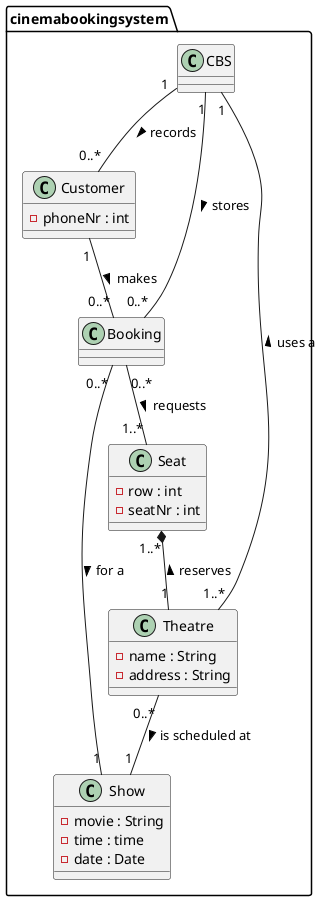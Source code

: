 @startuml ex3

package "cinemabookingsystem"{

    CBS "1" -- "0..*" Customer : records >
    CBS "1" -- "0..*" Booking : stores >
    CBS "1" -- "1..*" Theatre : < uses a
    Customer "1" -- "0..*" Booking : makes >
    Booking "0..*" -- "1" Show : for a >
    Theatre "0..*" -- "1" Show : is scheduled at >
    Booking "0..*" -- "1..*" Seat : requests >
    Seat "1..*" *-- "1" Theatre : < reserves 
    

    class Seat{
        -row : int
        -seatNr : int
    }

    class Theatre{
        -name : String
        -address : String
    }

    class Show{
        -movie : String
        -time : time
        -date : Date
    }

    class Customer{
        -phoneNr : int
    }
}

@enduml